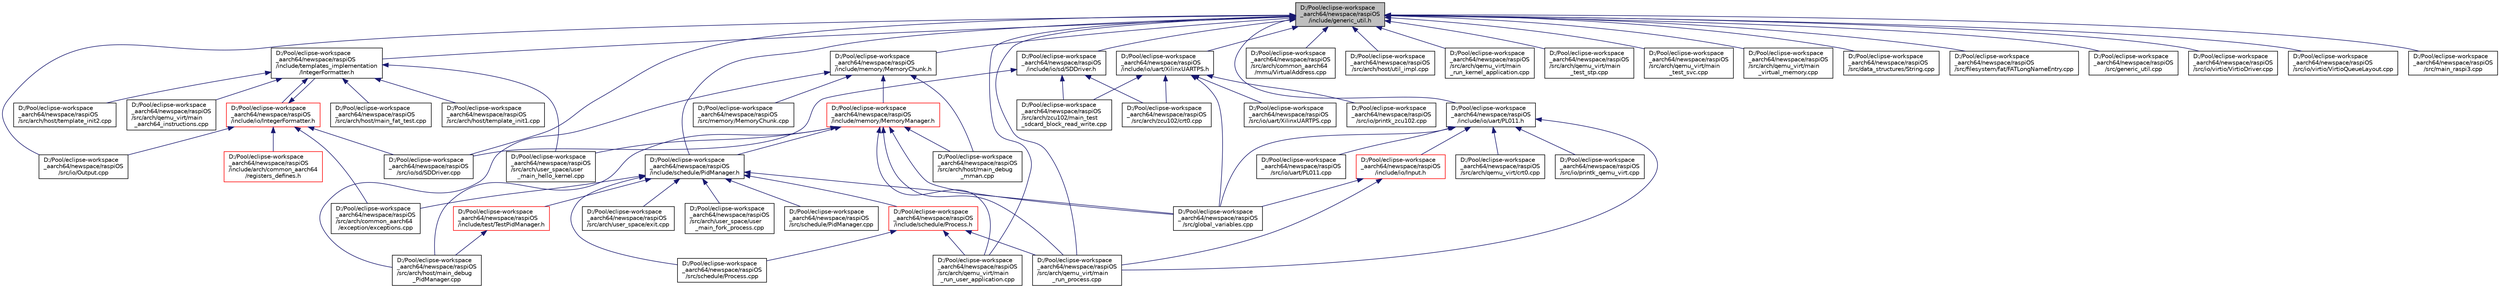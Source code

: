 digraph "D:/Pool/eclipse-workspace_aarch64/newspace/raspiOS/include/generic_util.h"
{
  edge [fontname="Helvetica",fontsize="10",labelfontname="Helvetica",labelfontsize="10"];
  node [fontname="Helvetica",fontsize="10",shape=record];
  Node1243 [label="D:/Pool/eclipse-workspace\l_aarch64/newspace/raspiOS\l/include/generic_util.h",height=0.2,width=0.4,color="black", fillcolor="grey75", style="filled", fontcolor="black"];
  Node1243 -> Node1244 [dir="back",color="midnightblue",fontsize="10",style="solid",fontname="Helvetica"];
  Node1244 [label="D:/Pool/eclipse-workspace\l_aarch64/newspace/raspiOS\l/include/templates_implementation\l/IntegerFormatter.h",height=0.2,width=0.4,color="black", fillcolor="white", style="filled",URL="$dc/d84/templates__implementation_2_integer_formatter_8h.html"];
  Node1244 -> Node1245 [dir="back",color="midnightblue",fontsize="10",style="solid",fontname="Helvetica"];
  Node1245 [label="D:/Pool/eclipse-workspace\l_aarch64/newspace/raspiOS\l/include/io/IntegerFormatter.h",height=0.2,width=0.4,color="red", fillcolor="white", style="filled",URL="$d5/d7b/io_2_integer_formatter_8h.html"];
  Node1245 -> Node1246 [dir="back",color="midnightblue",fontsize="10",style="solid",fontname="Helvetica"];
  Node1246 [label="D:/Pool/eclipse-workspace\l_aarch64/newspace/raspiOS\l/include/arch/common_aarch64\l/registers_defines.h",height=0.2,width=0.4,color="red", fillcolor="white", style="filled",URL="$d1/dbd/registers__defines_8h.html"];
  Node1245 -> Node1244 [dir="back",color="midnightblue",fontsize="10",style="solid",fontname="Helvetica"];
  Node1245 -> Node1251 [dir="back",color="midnightblue",fontsize="10",style="solid",fontname="Helvetica"];
  Node1251 [label="D:/Pool/eclipse-workspace\l_aarch64/newspace/raspiOS\l/src/arch/common_aarch64\l/exception/exceptions.cpp",height=0.2,width=0.4,color="black", fillcolor="white", style="filled",URL="$dd/d12/exceptions_8cpp.html"];
  Node1245 -> Node1297 [dir="back",color="midnightblue",fontsize="10",style="solid",fontname="Helvetica"];
  Node1297 [label="D:/Pool/eclipse-workspace\l_aarch64/newspace/raspiOS\l/src/io/Output.cpp",height=0.2,width=0.4,color="black", fillcolor="white", style="filled",URL="$dd/d4c/_output_8cpp.html"];
  Node1245 -> Node1299 [dir="back",color="midnightblue",fontsize="10",style="solid",fontname="Helvetica"];
  Node1299 [label="D:/Pool/eclipse-workspace\l_aarch64/newspace/raspiOS\l/src/io/sd/SDDriver.cpp",height=0.2,width=0.4,color="black", fillcolor="white", style="filled",URL="$d9/d31/_s_d_driver_8cpp.html"];
  Node1244 -> Node1300 [dir="back",color="midnightblue",fontsize="10",style="solid",fontname="Helvetica"];
  Node1300 [label="D:/Pool/eclipse-workspace\l_aarch64/newspace/raspiOS\l/src/arch/host/main_fat_test.cpp",height=0.2,width=0.4,color="black", fillcolor="white", style="filled",URL="$d2/d27/main__fat__test_8cpp.html"];
  Node1244 -> Node1301 [dir="back",color="midnightblue",fontsize="10",style="solid",fontname="Helvetica"];
  Node1301 [label="D:/Pool/eclipse-workspace\l_aarch64/newspace/raspiOS\l/src/arch/host/template_init1.cpp",height=0.2,width=0.4,color="black", fillcolor="white", style="filled",URL="$da/dd3/template__init1_8cpp.html"];
  Node1244 -> Node1302 [dir="back",color="midnightblue",fontsize="10",style="solid",fontname="Helvetica"];
  Node1302 [label="D:/Pool/eclipse-workspace\l_aarch64/newspace/raspiOS\l/src/arch/host/template_init2.cpp",height=0.2,width=0.4,color="black", fillcolor="white", style="filled",URL="$dc/d3f/template__init2_8cpp.html"];
  Node1244 -> Node1278 [dir="back",color="midnightblue",fontsize="10",style="solid",fontname="Helvetica"];
  Node1278 [label="D:/Pool/eclipse-workspace\l_aarch64/newspace/raspiOS\l/src/arch/qemu_virt/main\l_aarch64_instructions.cpp",height=0.2,width=0.4,color="black", fillcolor="white", style="filled",URL="$d3/d1d/main__aarch64__instructions_8cpp.html"];
  Node1244 -> Node1256 [dir="back",color="midnightblue",fontsize="10",style="solid",fontname="Helvetica"];
  Node1256 [label="D:/Pool/eclipse-workspace\l_aarch64/newspace/raspiOS\l/src/arch/user_space/user\l_main_hello_kernel.cpp",height=0.2,width=0.4,color="black", fillcolor="white", style="filled",URL="$db/db2/user__main__hello__kernel_8cpp.html"];
  Node1243 -> Node1303 [dir="back",color="midnightblue",fontsize="10",style="solid",fontname="Helvetica"];
  Node1303 [label="D:/Pool/eclipse-workspace\l_aarch64/newspace/raspiOS\l/include/memory/MemoryChunk.h",height=0.2,width=0.4,color="black", fillcolor="white", style="filled",URL="$d9/df6/_memory_chunk_8h.html"];
  Node1303 -> Node1304 [dir="back",color="midnightblue",fontsize="10",style="solid",fontname="Helvetica"];
  Node1304 [label="D:/Pool/eclipse-workspace\l_aarch64/newspace/raspiOS\l/include/memory/MemoryManager.h",height=0.2,width=0.4,color="red", fillcolor="white", style="filled",URL="$d6/d76/memory_2_memory_manager_8h.html"];
  Node1304 -> Node1336 [dir="back",color="midnightblue",fontsize="10",style="solid",fontname="Helvetica"];
  Node1336 [label="D:/Pool/eclipse-workspace\l_aarch64/newspace/raspiOS\l/include/schedule/PidManager.h",height=0.2,width=0.4,color="black", fillcolor="white", style="filled",URL="$d4/d92/_pid_manager_8h.html"];
  Node1336 -> Node1271 [dir="back",color="midnightblue",fontsize="10",style="solid",fontname="Helvetica"];
  Node1271 [label="D:/Pool/eclipse-workspace\l_aarch64/newspace/raspiOS\l/include/schedule/Process.h",height=0.2,width=0.4,color="red", fillcolor="white", style="filled",URL="$dd/d77/_process_8h.html"];
  Node1271 -> Node1252 [dir="back",color="midnightblue",fontsize="10",style="solid",fontname="Helvetica"];
  Node1252 [label="D:/Pool/eclipse-workspace\l_aarch64/newspace/raspiOS\l/src/arch/qemu_virt/main\l_run_process.cpp",height=0.2,width=0.4,color="black", fillcolor="white", style="filled",URL="$d9/d35/main__run__process_8cpp.html"];
  Node1271 -> Node1262 [dir="back",color="midnightblue",fontsize="10",style="solid",fontname="Helvetica"];
  Node1262 [label="D:/Pool/eclipse-workspace\l_aarch64/newspace/raspiOS\l/src/arch/qemu_virt/main\l_run_user_application.cpp",height=0.2,width=0.4,color="black", fillcolor="white", style="filled",URL="$d3/d50/main__run__user__application_8cpp.html"];
  Node1271 -> Node1258 [dir="back",color="midnightblue",fontsize="10",style="solid",fontname="Helvetica"];
  Node1258 [label="D:/Pool/eclipse-workspace\l_aarch64/newspace/raspiOS\l/src/schedule/Process.cpp",height=0.2,width=0.4,color="black", fillcolor="white", style="filled",URL="$dd/d2b/_process_8cpp.html"];
  Node1336 -> Node1337 [dir="back",color="midnightblue",fontsize="10",style="solid",fontname="Helvetica"];
  Node1337 [label="D:/Pool/eclipse-workspace\l_aarch64/newspace/raspiOS\l/include/test/TestPidManager.h",height=0.2,width=0.4,color="red", fillcolor="white", style="filled",URL="$db/df0/_test_pid_manager_8h.html"];
  Node1337 -> Node1287 [dir="back",color="midnightblue",fontsize="10",style="solid",fontname="Helvetica"];
  Node1287 [label="D:/Pool/eclipse-workspace\l_aarch64/newspace/raspiOS\l/src/arch/host/main_debug\l_PidManager.cpp",height=0.2,width=0.4,color="black", fillcolor="white", style="filled",URL="$d1/d40/main__debug___pid_manager_8cpp.html"];
  Node1336 -> Node1251 [dir="back",color="midnightblue",fontsize="10",style="solid",fontname="Helvetica"];
  Node1336 -> Node1254 [dir="back",color="midnightblue",fontsize="10",style="solid",fontname="Helvetica"];
  Node1254 [label="D:/Pool/eclipse-workspace\l_aarch64/newspace/raspiOS\l/src/arch/user_space/exit.cpp",height=0.2,width=0.4,color="black", fillcolor="white", style="filled",URL="$d8/d96/exit_8cpp.html"];
  Node1336 -> Node1255 [dir="back",color="midnightblue",fontsize="10",style="solid",fontname="Helvetica"];
  Node1255 [label="D:/Pool/eclipse-workspace\l_aarch64/newspace/raspiOS\l/src/arch/user_space/user\l_main_fork_process.cpp",height=0.2,width=0.4,color="black", fillcolor="white", style="filled",URL="$d0/ddd/user__main__fork__process_8cpp.html"];
  Node1336 -> Node1274 [dir="back",color="midnightblue",fontsize="10",style="solid",fontname="Helvetica"];
  Node1274 [label="D:/Pool/eclipse-workspace\l_aarch64/newspace/raspiOS\l/src/global_variables.cpp",height=0.2,width=0.4,color="black", fillcolor="white", style="filled",URL="$d9/d90/global__variables_8cpp.html"];
  Node1336 -> Node1338 [dir="back",color="midnightblue",fontsize="10",style="solid",fontname="Helvetica"];
  Node1338 [label="D:/Pool/eclipse-workspace\l_aarch64/newspace/raspiOS\l/src/schedule/PidManager.cpp",height=0.2,width=0.4,color="black", fillcolor="white", style="filled",URL="$dd/d33/_pid_manager_8cpp.html"];
  Node1336 -> Node1258 [dir="back",color="midnightblue",fontsize="10",style="solid",fontname="Helvetica"];
  Node1304 -> Node1286 [dir="back",color="midnightblue",fontsize="10",style="solid",fontname="Helvetica"];
  Node1286 [label="D:/Pool/eclipse-workspace\l_aarch64/newspace/raspiOS\l/src/arch/host/main_debug\l_mman.cpp",height=0.2,width=0.4,color="black", fillcolor="white", style="filled",URL="$d2/d6d/main__debug__mman_8cpp.html"];
  Node1304 -> Node1287 [dir="back",color="midnightblue",fontsize="10",style="solid",fontname="Helvetica"];
  Node1304 -> Node1252 [dir="back",color="midnightblue",fontsize="10",style="solid",fontname="Helvetica"];
  Node1304 -> Node1262 [dir="back",color="midnightblue",fontsize="10",style="solid",fontname="Helvetica"];
  Node1304 -> Node1256 [dir="back",color="midnightblue",fontsize="10",style="solid",fontname="Helvetica"];
  Node1304 -> Node1274 [dir="back",color="midnightblue",fontsize="10",style="solid",fontname="Helvetica"];
  Node1303 -> Node1286 [dir="back",color="midnightblue",fontsize="10",style="solid",fontname="Helvetica"];
  Node1303 -> Node1287 [dir="back",color="midnightblue",fontsize="10",style="solid",fontname="Helvetica"];
  Node1303 -> Node1342 [dir="back",color="midnightblue",fontsize="10",style="solid",fontname="Helvetica"];
  Node1342 [label="D:/Pool/eclipse-workspace\l_aarch64/newspace/raspiOS\l/src/memory/MemoryChunk.cpp",height=0.2,width=0.4,color="black", fillcolor="white", style="filled",URL="$d1/d1e/_memory_chunk_8cpp.html"];
  Node1243 -> Node1343 [dir="back",color="midnightblue",fontsize="10",style="solid",fontname="Helvetica"];
  Node1343 [label="D:/Pool/eclipse-workspace\l_aarch64/newspace/raspiOS\l/include/io/uart/PL011.h",height=0.2,width=0.4,color="black", fillcolor="white", style="filled",URL="$d1/dd1/_p_l011_8h.html"];
  Node1343 -> Node1344 [dir="back",color="midnightblue",fontsize="10",style="solid",fontname="Helvetica"];
  Node1344 [label="D:/Pool/eclipse-workspace\l_aarch64/newspace/raspiOS\l/include/io/Input.h",height=0.2,width=0.4,color="red", fillcolor="white", style="filled",URL="$d2/d94/_input_8h.html"];
  Node1344 -> Node1252 [dir="back",color="midnightblue",fontsize="10",style="solid",fontname="Helvetica"];
  Node1344 -> Node1274 [dir="back",color="midnightblue",fontsize="10",style="solid",fontname="Helvetica"];
  Node1343 -> Node1260 [dir="back",color="midnightblue",fontsize="10",style="solid",fontname="Helvetica"];
  Node1260 [label="D:/Pool/eclipse-workspace\l_aarch64/newspace/raspiOS\l/src/arch/qemu_virt/crt0.cpp",height=0.2,width=0.4,color="black", fillcolor="white", style="filled",URL="$d9/dfe/qemu__virt_2crt0_8cpp.html"];
  Node1343 -> Node1252 [dir="back",color="midnightblue",fontsize="10",style="solid",fontname="Helvetica"];
  Node1343 -> Node1274 [dir="back",color="midnightblue",fontsize="10",style="solid",fontname="Helvetica"];
  Node1343 -> Node1346 [dir="back",color="midnightblue",fontsize="10",style="solid",fontname="Helvetica"];
  Node1346 [label="D:/Pool/eclipse-workspace\l_aarch64/newspace/raspiOS\l/src/io/printk_qemu_virt.cpp",height=0.2,width=0.4,color="black", fillcolor="white", style="filled",URL="$da/dc0/printk__qemu__virt_8cpp.html"];
  Node1343 -> Node1347 [dir="back",color="midnightblue",fontsize="10",style="solid",fontname="Helvetica"];
  Node1347 [label="D:/Pool/eclipse-workspace\l_aarch64/newspace/raspiOS\l/src/io/uart/PL011.cpp",height=0.2,width=0.4,color="black", fillcolor="white", style="filled",URL="$d6/d5a/_p_l011_8cpp.html"];
  Node1243 -> Node1348 [dir="back",color="midnightblue",fontsize="10",style="solid",fontname="Helvetica"];
  Node1348 [label="D:/Pool/eclipse-workspace\l_aarch64/newspace/raspiOS\l/include/io/sd/SDDriver.h",height=0.2,width=0.4,color="black", fillcolor="white", style="filled",URL="$dc/d49/_s_d_driver_8h.html"];
  Node1348 -> Node1266 [dir="back",color="midnightblue",fontsize="10",style="solid",fontname="Helvetica"];
  Node1266 [label="D:/Pool/eclipse-workspace\l_aarch64/newspace/raspiOS\l/src/arch/zcu102/crt0.cpp",height=0.2,width=0.4,color="black", fillcolor="white", style="filled",URL="$d4/d12/zcu102_2crt0_8cpp.html"];
  Node1348 -> Node1267 [dir="back",color="midnightblue",fontsize="10",style="solid",fontname="Helvetica"];
  Node1267 [label="D:/Pool/eclipse-workspace\l_aarch64/newspace/raspiOS\l/src/arch/zcu102/main_test\l_sdcard_block_read_write.cpp",height=0.2,width=0.4,color="black", fillcolor="white", style="filled",URL="$db/d43/main__test__sdcard__block__read__write_8cpp.html"];
  Node1348 -> Node1299 [dir="back",color="midnightblue",fontsize="10",style="solid",fontname="Helvetica"];
  Node1243 -> Node1349 [dir="back",color="midnightblue",fontsize="10",style="solid",fontname="Helvetica"];
  Node1349 [label="D:/Pool/eclipse-workspace\l_aarch64/newspace/raspiOS\l/include/io/uart/XilinxUARTPS.h",height=0.2,width=0.4,color="black", fillcolor="white", style="filled",URL="$de/df7/_xilinx_u_a_r_t_p_s_8h.html"];
  Node1349 -> Node1266 [dir="back",color="midnightblue",fontsize="10",style="solid",fontname="Helvetica"];
  Node1349 -> Node1267 [dir="back",color="midnightblue",fontsize="10",style="solid",fontname="Helvetica"];
  Node1349 -> Node1274 [dir="back",color="midnightblue",fontsize="10",style="solid",fontname="Helvetica"];
  Node1349 -> Node1350 [dir="back",color="midnightblue",fontsize="10",style="solid",fontname="Helvetica"];
  Node1350 [label="D:/Pool/eclipse-workspace\l_aarch64/newspace/raspiOS\l/src/io/printk_zcu102.cpp",height=0.2,width=0.4,color="black", fillcolor="white", style="filled",URL="$d8/d06/printk__zcu102_8cpp.html"];
  Node1349 -> Node1351 [dir="back",color="midnightblue",fontsize="10",style="solid",fontname="Helvetica"];
  Node1351 [label="D:/Pool/eclipse-workspace\l_aarch64/newspace/raspiOS\l/src/io/uart/XilinxUARTPS.cpp",height=0.2,width=0.4,color="black", fillcolor="white", style="filled",URL="$df/db7/_xilinx_u_a_r_t_p_s_8cpp.html"];
  Node1243 -> Node1336 [dir="back",color="midnightblue",fontsize="10",style="solid",fontname="Helvetica"];
  Node1243 -> Node1352 [dir="back",color="midnightblue",fontsize="10",style="solid",fontname="Helvetica"];
  Node1352 [label="D:/Pool/eclipse-workspace\l_aarch64/newspace/raspiOS\l/src/arch/common_aarch64\l/mmu/VirtualAddress.cpp",height=0.2,width=0.4,color="black", fillcolor="white", style="filled",URL="$d1/d39/_virtual_address_8cpp.html"];
  Node1243 -> Node1353 [dir="back",color="midnightblue",fontsize="10",style="solid",fontname="Helvetica"];
  Node1353 [label="D:/Pool/eclipse-workspace\l_aarch64/newspace/raspiOS\l/src/arch/host/util_impl.cpp",height=0.2,width=0.4,color="black", fillcolor="white", style="filled",URL="$df/d22/util__impl_8cpp.html"];
  Node1243 -> Node1261 [dir="back",color="midnightblue",fontsize="10",style="solid",fontname="Helvetica"];
  Node1261 [label="D:/Pool/eclipse-workspace\l_aarch64/newspace/raspiOS\l/src/arch/qemu_virt/main\l_run_kernel_application.cpp",height=0.2,width=0.4,color="black", fillcolor="white", style="filled",URL="$d6/d3e/main__run__kernel__application_8cpp.html"];
  Node1243 -> Node1252 [dir="back",color="midnightblue",fontsize="10",style="solid",fontname="Helvetica"];
  Node1243 -> Node1262 [dir="back",color="midnightblue",fontsize="10",style="solid",fontname="Helvetica"];
  Node1243 -> Node1264 [dir="back",color="midnightblue",fontsize="10",style="solid",fontname="Helvetica"];
  Node1264 [label="D:/Pool/eclipse-workspace\l_aarch64/newspace/raspiOS\l/src/arch/qemu_virt/main\l_test_stp.cpp",height=0.2,width=0.4,color="black", fillcolor="white", style="filled",URL="$d9/dca/main__test__stp_8cpp.html"];
  Node1243 -> Node1253 [dir="back",color="midnightblue",fontsize="10",style="solid",fontname="Helvetica"];
  Node1253 [label="D:/Pool/eclipse-workspace\l_aarch64/newspace/raspiOS\l/src/arch/qemu_virt/main\l_test_svc.cpp",height=0.2,width=0.4,color="black", fillcolor="white", style="filled",URL="$da/d8e/main__test__svc_8cpp.html"];
  Node1243 -> Node1265 [dir="back",color="midnightblue",fontsize="10",style="solid",fontname="Helvetica"];
  Node1265 [label="D:/Pool/eclipse-workspace\l_aarch64/newspace/raspiOS\l/src/arch/qemu_virt/main\l_virtual_memory.cpp",height=0.2,width=0.4,color="black", fillcolor="white", style="filled",URL="$d5/d69/main__virtual__memory_8cpp.html"];
  Node1243 -> Node1324 [dir="back",color="midnightblue",fontsize="10",style="solid",fontname="Helvetica"];
  Node1324 [label="D:/Pool/eclipse-workspace\l_aarch64/newspace/raspiOS\l/src/data_structures/String.cpp",height=0.2,width=0.4,color="black", fillcolor="white", style="filled",URL="$d9/dae/_string_8cpp.html"];
  Node1243 -> Node1319 [dir="back",color="midnightblue",fontsize="10",style="solid",fontname="Helvetica"];
  Node1319 [label="D:/Pool/eclipse-workspace\l_aarch64/newspace/raspiOS\l/src/filesystem/fat/FATLongNameEntry.cpp",height=0.2,width=0.4,color="black", fillcolor="white", style="filled",URL="$da/da6/_f_a_t_long_name_entry_8cpp.html"];
  Node1243 -> Node1354 [dir="back",color="midnightblue",fontsize="10",style="solid",fontname="Helvetica"];
  Node1354 [label="D:/Pool/eclipse-workspace\l_aarch64/newspace/raspiOS\l/src/generic_util.cpp",height=0.2,width=0.4,color="black", fillcolor="white", style="filled",URL="$d6/d6b/generic__util_8cpp.html"];
  Node1243 -> Node1297 [dir="back",color="midnightblue",fontsize="10",style="solid",fontname="Helvetica"];
  Node1243 -> Node1299 [dir="back",color="midnightblue",fontsize="10",style="solid",fontname="Helvetica"];
  Node1243 -> Node1355 [dir="back",color="midnightblue",fontsize="10",style="solid",fontname="Helvetica"];
  Node1355 [label="D:/Pool/eclipse-workspace\l_aarch64/newspace/raspiOS\l/src/io/virtio/VirtioDriver.cpp",height=0.2,width=0.4,color="black", fillcolor="white", style="filled",URL="$db/d70/_virtio_driver_8cpp.html"];
  Node1243 -> Node1356 [dir="back",color="midnightblue",fontsize="10",style="solid",fontname="Helvetica"];
  Node1356 [label="D:/Pool/eclipse-workspace\l_aarch64/newspace/raspiOS\l/src/io/virtio/VirtioQueueLayout.cpp",height=0.2,width=0.4,color="black", fillcolor="white", style="filled",URL="$d0/d68/_virtio_queue_layout_8cpp.html"];
  Node1243 -> Node1290 [dir="back",color="midnightblue",fontsize="10",style="solid",fontname="Helvetica"];
  Node1290 [label="D:/Pool/eclipse-workspace\l_aarch64/newspace/raspiOS\l/src/main_raspi3.cpp",height=0.2,width=0.4,color="black", fillcolor="white", style="filled",URL="$d6/d05/main__raspi3_8cpp.html"];
}
